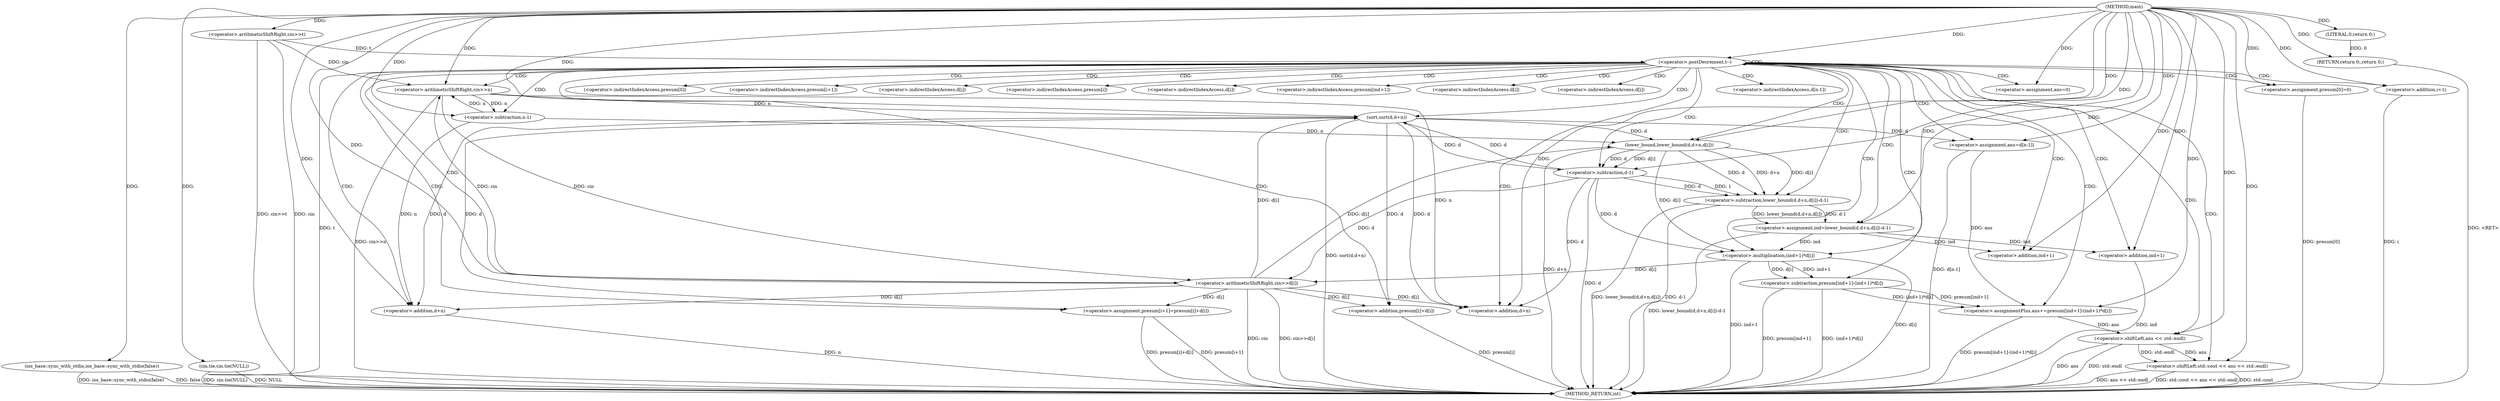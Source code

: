 digraph "main" {  
"1000162" [label = "(METHOD,main)" ]
"1000260" [label = "(METHOD_RETURN,int)" ]
"1000164" [label = "(ios_base::sync_with_stdio,ios_base::sync_with_stdio(false))" ]
"1000166" [label = "(cin.tie,cin.tie(NULL))" ]
"1000169" [label = "(<operator>.arithmeticShiftRight,cin>>t)" ]
"1000258" [label = "(RETURN,return 0;,return 0;)" ]
"1000173" [label = "(<operator>.postDecrement,t--)" ]
"1000259" [label = "(LITERAL,0,return 0;)" ]
"1000177" [label = "(<operator>.arithmeticShiftRight,cin>>n)" ]
"1000183" [label = "(<operator>.assignment,ans=0)" ]
"1000192" [label = "(sort,sort(d,d+n))" ]
"1000197" [label = "(<operator>.assignment,ans=d[n-1])" ]
"1000204" [label = "(<operator>.assignment,presum[0]=0)" ]
"1000209" [label = "(<operator>.assignment,presum[i+1]=presum[i]+d[i])" ]
"1000253" [label = "(<operator>.shiftLeft,std::cout << ans << std::endl)" ]
"1000187" [label = "(<operator>.arithmeticShiftRight,cin>>d[i])" ]
"1000224" [label = "(<operator>.assignment,ind=lower_bound(d,d+n,d[i])-d-1)" ]
"1000238" [label = "(<operator>.assignmentPlus,ans+=presum[ind+1]-(ind+1)*d[i])" ]
"1000194" [label = "(<operator>.addition,d+n)" ]
"1000215" [label = "(<operator>.addition,presum[i]+d[i])" ]
"1000255" [label = "(<operator>.shiftLeft,ans << std::endl)" ]
"1000201" [label = "(<operator>.subtraction,n-1)" ]
"1000212" [label = "(<operator>.addition,i+1)" ]
"1000226" [label = "(<operator>.subtraction,lower_bound(d,d+n,d[i])-d-1)" ]
"1000240" [label = "(<operator>.subtraction,presum[ind+1]-(ind+1)*d[i])" ]
"1000227" [label = "(lower_bound,lower_bound(d,d+n,d[i]))" ]
"1000235" [label = "(<operator>.subtraction,d-1)" ]
"1000246" [label = "(<operator>.multiplication,(ind+1)*d[i])" ]
"1000229" [label = "(<operator>.addition,d+n)" ]
"1000243" [label = "(<operator>.addition,ind+1)" ]
"1000247" [label = "(<operator>.addition,ind+1)" ]
"1000199" [label = "(<operator>.indirectIndexAccess,d[n-1])" ]
"1000205" [label = "(<operator>.indirectIndexAccess,presum[0])" ]
"1000210" [label = "(<operator>.indirectIndexAccess,presum[i+1])" ]
"1000189" [label = "(<operator>.indirectIndexAccess,d[i])" ]
"1000216" [label = "(<operator>.indirectIndexAccess,presum[i])" ]
"1000219" [label = "(<operator>.indirectIndexAccess,d[i])" ]
"1000241" [label = "(<operator>.indirectIndexAccess,presum[ind+1])" ]
"1000232" [label = "(<operator>.indirectIndexAccess,d[i])" ]
"1000250" [label = "(<operator>.indirectIndexAccess,d[i])" ]
  "1000258" -> "1000260"  [ label = "DDG: <RET>"] 
  "1000164" -> "1000260"  [ label = "DDG: ios_base::sync_with_stdio(false)"] 
  "1000166" -> "1000260"  [ label = "DDG: cin.tie(NULL)"] 
  "1000169" -> "1000260"  [ label = "DDG: cin"] 
  "1000169" -> "1000260"  [ label = "DDG: cin>>t"] 
  "1000173" -> "1000260"  [ label = "DDG: t"] 
  "1000177" -> "1000260"  [ label = "DDG: cin>>n"] 
  "1000187" -> "1000260"  [ label = "DDG: cin"] 
  "1000187" -> "1000260"  [ label = "DDG: cin>>d[i]"] 
  "1000192" -> "1000260"  [ label = "DDG: sort(d,d+n)"] 
  "1000197" -> "1000260"  [ label = "DDG: d[n-1]"] 
  "1000204" -> "1000260"  [ label = "DDG: presum[0]"] 
  "1000212" -> "1000260"  [ label = "DDG: i"] 
  "1000209" -> "1000260"  [ label = "DDG: presum[i+1]"] 
  "1000215" -> "1000260"  [ label = "DDG: presum[i]"] 
  "1000209" -> "1000260"  [ label = "DDG: presum[i]+d[i]"] 
  "1000229" -> "1000260"  [ label = "DDG: n"] 
  "1000227" -> "1000260"  [ label = "DDG: d+n"] 
  "1000226" -> "1000260"  [ label = "DDG: lower_bound(d,d+n,d[i])"] 
  "1000235" -> "1000260"  [ label = "DDG: d"] 
  "1000226" -> "1000260"  [ label = "DDG: d-1"] 
  "1000224" -> "1000260"  [ label = "DDG: lower_bound(d,d+n,d[i])-d-1"] 
  "1000240" -> "1000260"  [ label = "DDG: presum[ind+1]"] 
  "1000247" -> "1000260"  [ label = "DDG: ind"] 
  "1000246" -> "1000260"  [ label = "DDG: ind+1"] 
  "1000246" -> "1000260"  [ label = "DDG: d[i]"] 
  "1000240" -> "1000260"  [ label = "DDG: (ind+1)*d[i]"] 
  "1000238" -> "1000260"  [ label = "DDG: presum[ind+1]-(ind+1)*d[i]"] 
  "1000255" -> "1000260"  [ label = "DDG: ans"] 
  "1000253" -> "1000260"  [ label = "DDG: ans << std::endl"] 
  "1000253" -> "1000260"  [ label = "DDG: std::cout << ans << std::endl"] 
  "1000253" -> "1000260"  [ label = "DDG: std::cout"] 
  "1000255" -> "1000260"  [ label = "DDG: std::endl"] 
  "1000166" -> "1000260"  [ label = "DDG: NULL"] 
  "1000164" -> "1000260"  [ label = "DDG: false"] 
  "1000259" -> "1000258"  [ label = "DDG: 0"] 
  "1000162" -> "1000258"  [ label = "DDG: "] 
  "1000162" -> "1000164"  [ label = "DDG: "] 
  "1000162" -> "1000166"  [ label = "DDG: "] 
  "1000162" -> "1000169"  [ label = "DDG: "] 
  "1000162" -> "1000259"  [ label = "DDG: "] 
  "1000169" -> "1000173"  [ label = "DDG: t"] 
  "1000162" -> "1000173"  [ label = "DDG: "] 
  "1000162" -> "1000183"  [ label = "DDG: "] 
  "1000192" -> "1000197"  [ label = "DDG: d"] 
  "1000162" -> "1000204"  [ label = "DDG: "] 
  "1000187" -> "1000209"  [ label = "DDG: d[i]"] 
  "1000192" -> "1000209"  [ label = "DDG: d"] 
  "1000169" -> "1000177"  [ label = "DDG: cin"] 
  "1000187" -> "1000177"  [ label = "DDG: cin"] 
  "1000162" -> "1000177"  [ label = "DDG: "] 
  "1000201" -> "1000177"  [ label = "DDG: n"] 
  "1000187" -> "1000192"  [ label = "DDG: d[i]"] 
  "1000162" -> "1000192"  [ label = "DDG: "] 
  "1000235" -> "1000192"  [ label = "DDG: d"] 
  "1000177" -> "1000192"  [ label = "DDG: n"] 
  "1000162" -> "1000197"  [ label = "DDG: "] 
  "1000226" -> "1000224"  [ label = "DDG: d-1"] 
  "1000226" -> "1000224"  [ label = "DDG: lower_bound(d,d+n,d[i])"] 
  "1000240" -> "1000238"  [ label = "DDG: (ind+1)*d[i]"] 
  "1000240" -> "1000238"  [ label = "DDG: presum[ind+1]"] 
  "1000162" -> "1000253"  [ label = "DDG: "] 
  "1000255" -> "1000253"  [ label = "DDG: ans"] 
  "1000255" -> "1000253"  [ label = "DDG: std::endl"] 
  "1000177" -> "1000187"  [ label = "DDG: cin"] 
  "1000162" -> "1000187"  [ label = "DDG: "] 
  "1000235" -> "1000187"  [ label = "DDG: d"] 
  "1000246" -> "1000187"  [ label = "DDG: d[i]"] 
  "1000187" -> "1000194"  [ label = "DDG: d[i]"] 
  "1000235" -> "1000194"  [ label = "DDG: d"] 
  "1000162" -> "1000194"  [ label = "DDG: "] 
  "1000192" -> "1000194"  [ label = "DDG: d"] 
  "1000177" -> "1000194"  [ label = "DDG: n"] 
  "1000187" -> "1000215"  [ label = "DDG: d[i]"] 
  "1000192" -> "1000215"  [ label = "DDG: d"] 
  "1000162" -> "1000224"  [ label = "DDG: "] 
  "1000197" -> "1000238"  [ label = "DDG: ans"] 
  "1000162" -> "1000238"  [ label = "DDG: "] 
  "1000238" -> "1000255"  [ label = "DDG: ans"] 
  "1000162" -> "1000255"  [ label = "DDG: "] 
  "1000162" -> "1000201"  [ label = "DDG: "] 
  "1000177" -> "1000201"  [ label = "DDG: n"] 
  "1000162" -> "1000212"  [ label = "DDG: "] 
  "1000227" -> "1000226"  [ label = "DDG: d[i]"] 
  "1000227" -> "1000226"  [ label = "DDG: d"] 
  "1000227" -> "1000226"  [ label = "DDG: d+n"] 
  "1000235" -> "1000226"  [ label = "DDG: d"] 
  "1000235" -> "1000226"  [ label = "DDG: 1"] 
  "1000246" -> "1000240"  [ label = "DDG: ind+1"] 
  "1000246" -> "1000240"  [ label = "DDG: d[i]"] 
  "1000162" -> "1000227"  [ label = "DDG: "] 
  "1000192" -> "1000227"  [ label = "DDG: d"] 
  "1000187" -> "1000227"  [ label = "DDG: d[i]"] 
  "1000201" -> "1000227"  [ label = "DDG: n"] 
  "1000227" -> "1000235"  [ label = "DDG: d"] 
  "1000227" -> "1000235"  [ label = "DDG: d[i]"] 
  "1000162" -> "1000235"  [ label = "DDG: "] 
  "1000192" -> "1000235"  [ label = "DDG: d"] 
  "1000162" -> "1000246"  [ label = "DDG: "] 
  "1000224" -> "1000246"  [ label = "DDG: ind"] 
  "1000227" -> "1000246"  [ label = "DDG: d[i]"] 
  "1000235" -> "1000246"  [ label = "DDG: d"] 
  "1000192" -> "1000229"  [ label = "DDG: d"] 
  "1000162" -> "1000229"  [ label = "DDG: "] 
  "1000187" -> "1000229"  [ label = "DDG: d[i]"] 
  "1000201" -> "1000229"  [ label = "DDG: n"] 
  "1000224" -> "1000243"  [ label = "DDG: ind"] 
  "1000162" -> "1000243"  [ label = "DDG: "] 
  "1000162" -> "1000247"  [ label = "DDG: "] 
  "1000224" -> "1000247"  [ label = "DDG: ind"] 
  "1000173" -> "1000247"  [ label = "CDG: "] 
  "1000173" -> "1000246"  [ label = "CDG: "] 
  "1000173" -> "1000238"  [ label = "CDG: "] 
  "1000173" -> "1000199"  [ label = "CDG: "] 
  "1000173" -> "1000197"  [ label = "CDG: "] 
  "1000173" -> "1000227"  [ label = "CDG: "] 
  "1000173" -> "1000229"  [ label = "CDG: "] 
  "1000173" -> "1000255"  [ label = "CDG: "] 
  "1000173" -> "1000243"  [ label = "CDG: "] 
  "1000173" -> "1000216"  [ label = "CDG: "] 
  "1000173" -> "1000212"  [ label = "CDG: "] 
  "1000173" -> "1000183"  [ label = "CDG: "] 
  "1000173" -> "1000204"  [ label = "CDG: "] 
  "1000173" -> "1000189"  [ label = "CDG: "] 
  "1000173" -> "1000219"  [ label = "CDG: "] 
  "1000173" -> "1000210"  [ label = "CDG: "] 
  "1000173" -> "1000215"  [ label = "CDG: "] 
  "1000173" -> "1000253"  [ label = "CDG: "] 
  "1000173" -> "1000235"  [ label = "CDG: "] 
  "1000173" -> "1000205"  [ label = "CDG: "] 
  "1000173" -> "1000250"  [ label = "CDG: "] 
  "1000173" -> "1000173"  [ label = "CDG: "] 
  "1000173" -> "1000201"  [ label = "CDG: "] 
  "1000173" -> "1000224"  [ label = "CDG: "] 
  "1000173" -> "1000241"  [ label = "CDG: "] 
  "1000173" -> "1000194"  [ label = "CDG: "] 
  "1000173" -> "1000192"  [ label = "CDG: "] 
  "1000173" -> "1000240"  [ label = "CDG: "] 
  "1000173" -> "1000177"  [ label = "CDG: "] 
  "1000173" -> "1000209"  [ label = "CDG: "] 
  "1000173" -> "1000226"  [ label = "CDG: "] 
  "1000173" -> "1000232"  [ label = "CDG: "] 
  "1000173" -> "1000187"  [ label = "CDG: "] 
}
